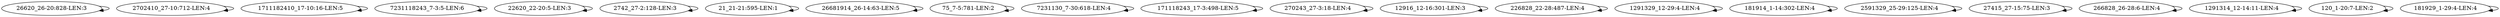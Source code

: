 digraph G {
    "26620_26-20:828-LEN:3" -> "26620_26-20:828-LEN:3";
    "2702410_27-10:712-LEN:4" -> "2702410_27-10:712-LEN:4";
    "1711182410_17-10:16-LEN:5" -> "1711182410_17-10:16-LEN:5";
    "7231118243_7-3:5-LEN:6" -> "7231118243_7-3:5-LEN:6";
    "22620_22-20:5-LEN:3" -> "22620_22-20:5-LEN:3";
    "2742_27-2:128-LEN:3" -> "2742_27-2:128-LEN:3";
    "21_21-21:595-LEN:1" -> "21_21-21:595-LEN:1";
    "26681914_26-14:63-LEN:5" -> "26681914_26-14:63-LEN:5";
    "75_7-5:781-LEN:2" -> "75_7-5:781-LEN:2";
    "7231130_7-30:618-LEN:4" -> "7231130_7-30:618-LEN:4";
    "171118243_17-3:498-LEN:5" -> "171118243_17-3:498-LEN:5";
    "270243_27-3:18-LEN:4" -> "270243_27-3:18-LEN:4";
    "12916_12-16:301-LEN:3" -> "12916_12-16:301-LEN:3";
    "226828_22-28:487-LEN:4" -> "226828_22-28:487-LEN:4";
    "1291329_12-29:4-LEN:4" -> "1291329_12-29:4-LEN:4";
    "181914_1-14:302-LEN:4" -> "181914_1-14:302-LEN:4";
    "2591329_25-29:125-LEN:4" -> "2591329_25-29:125-LEN:4";
    "27415_27-15:75-LEN:3" -> "27415_27-15:75-LEN:3";
    "266828_26-28:6-LEN:4" -> "266828_26-28:6-LEN:4";
    "1291314_12-14:11-LEN:4" -> "1291314_12-14:11-LEN:4";
    "120_1-20:7-LEN:2" -> "120_1-20:7-LEN:2";
    "181929_1-29:4-LEN:4" -> "181929_1-29:4-LEN:4";
}
